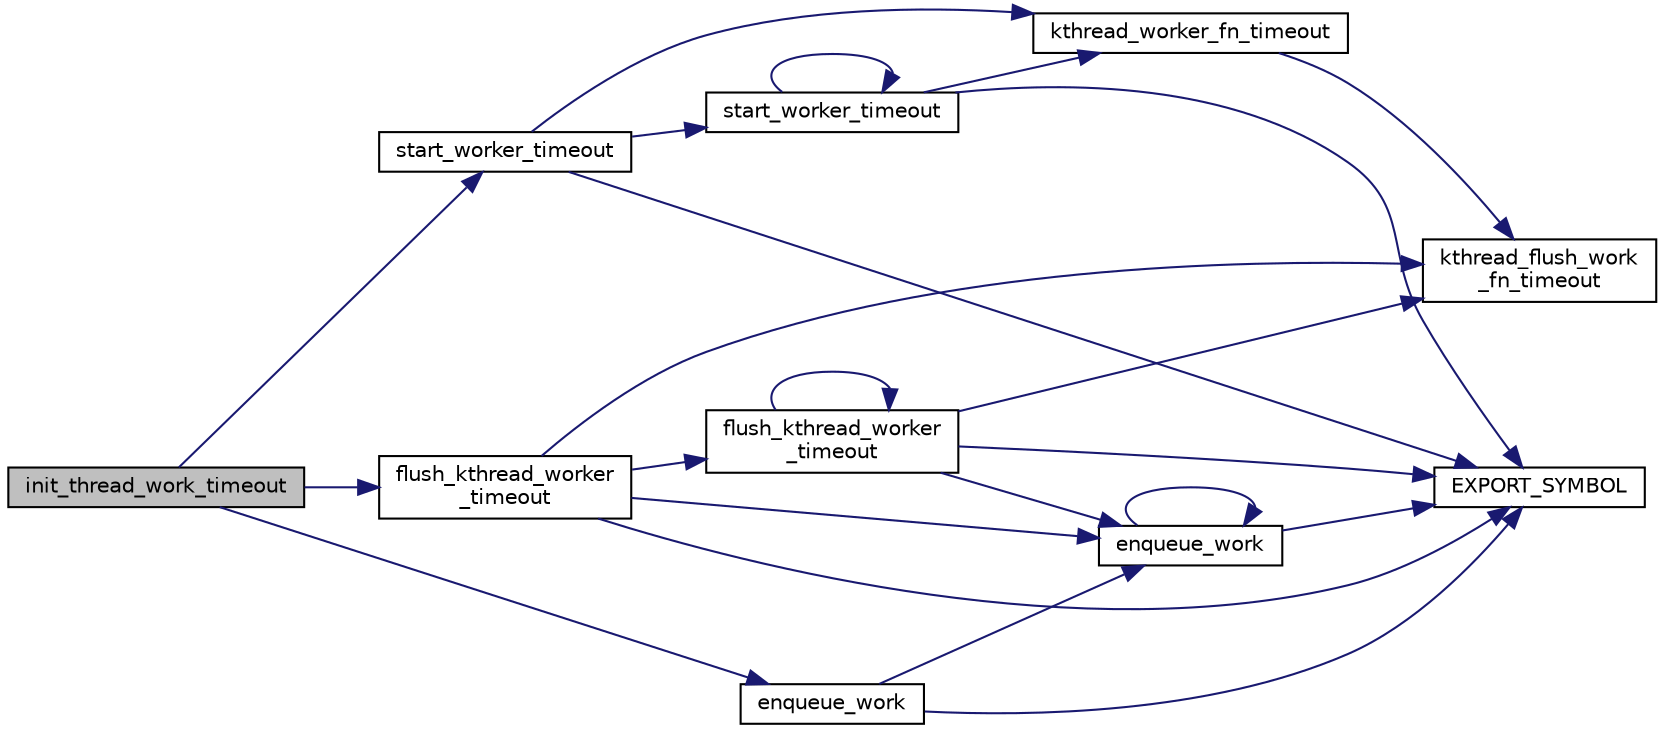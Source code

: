 digraph "init_thread_work_timeout"
{
  edge [fontname="Helvetica",fontsize="10",labelfontname="Helvetica",labelfontsize="10"];
  node [fontname="Helvetica",fontsize="10",shape=record];
  rankdir="LR";
  Node1 [label="init_thread_work_timeout",height=0.2,width=0.4,color="black", fillcolor="grey75", style="filled", fontcolor="black"];
  Node1 -> Node2 [color="midnightblue",fontsize="10",style="solid",fontname="Helvetica"];
  Node2 [label="start_worker_timeout",height=0.2,width=0.4,color="black", fillcolor="white", style="filled",URL="$worker__timeout_8h.html#a3e91f40215229e96969d238f7586d6b6",tooltip="This function is used to initialize the timeout worker. "];
  Node2 -> Node3 [color="midnightblue",fontsize="10",style="solid",fontname="Helvetica"];
  Node3 [label="kthread_worker_fn_timeout",height=0.2,width=0.4,color="black", fillcolor="white", style="filled",URL="$worker__timeout_8c.html#aeeaf145beeced418bedd6922339af97c",tooltip="This function is more or less copied from the linux kernel version except that it is able to wake up ..."];
  Node3 -> Node4 [color="midnightblue",fontsize="10",style="solid",fontname="Helvetica"];
  Node4 [label="kthread_flush_work\l_fn_timeout",height=0.2,width=0.4,color="black", fillcolor="white", style="filled",URL="$worker__timeout_8c.html#a9cb5d7f5650cedfe0249a116d574ed76",tooltip="This function is called for the flush work. "];
  Node2 -> Node5 [color="midnightblue",fontsize="10",style="solid",fontname="Helvetica"];
  Node5 [label="EXPORT_SYMBOL",height=0.2,width=0.4,color="black", fillcolor="white", style="filled",URL="$worker__timeout_8c.html#a62b9c89dd0ee9cfa04c1b1eabd734db9"];
  Node2 -> Node6 [color="midnightblue",fontsize="10",style="solid",fontname="Helvetica"];
  Node6 [label="start_worker_timeout",height=0.2,width=0.4,color="black", fillcolor="white", style="filled",URL="$worker__timeout_8c.html#a3e91f40215229e96969d238f7586d6b6",tooltip="This function is used to initialize the timeout worker. "];
  Node6 -> Node3 [color="midnightblue",fontsize="10",style="solid",fontname="Helvetica"];
  Node6 -> Node5 [color="midnightblue",fontsize="10",style="solid",fontname="Helvetica"];
  Node6 -> Node6 [color="midnightblue",fontsize="10",style="solid",fontname="Helvetica"];
  Node1 -> Node7 [color="midnightblue",fontsize="10",style="solid",fontname="Helvetica"];
  Node7 [label="enqueue_work",height=0.2,width=0.4,color="black", fillcolor="white", style="filled",URL="$worker__timeout_8h.html#a28894745c062aff814a8438ca2342fc1",tooltip="This function is used to insert a work into the wor queue. "];
  Node7 -> Node5 [color="midnightblue",fontsize="10",style="solid",fontname="Helvetica"];
  Node7 -> Node8 [color="midnightblue",fontsize="10",style="solid",fontname="Helvetica"];
  Node8 [label="enqueue_work",height=0.2,width=0.4,color="black", fillcolor="white", style="filled",URL="$worker__timeout_8c.html#a28894745c062aff814a8438ca2342fc1",tooltip="This function is used to insert a work into the wor queue. "];
  Node8 -> Node5 [color="midnightblue",fontsize="10",style="solid",fontname="Helvetica"];
  Node8 -> Node8 [color="midnightblue",fontsize="10",style="solid",fontname="Helvetica"];
  Node1 -> Node9 [color="midnightblue",fontsize="10",style="solid",fontname="Helvetica"];
  Node9 [label="flush_kthread_worker\l_timeout",height=0.2,width=0.4,color="black", fillcolor="white", style="filled",URL="$worker__timeout_8h.html#a667bdbacc0627bd22a46710e5eb66c0b",tooltip="Flushes the given worker thread. "];
  Node9 -> Node4 [color="midnightblue",fontsize="10",style="solid",fontname="Helvetica"];
  Node9 -> Node8 [color="midnightblue",fontsize="10",style="solid",fontname="Helvetica"];
  Node9 -> Node5 [color="midnightblue",fontsize="10",style="solid",fontname="Helvetica"];
  Node9 -> Node10 [color="midnightblue",fontsize="10",style="solid",fontname="Helvetica"];
  Node10 [label="flush_kthread_worker\l_timeout",height=0.2,width=0.4,color="black", fillcolor="white", style="filled",URL="$worker__timeout_8c.html#a667bdbacc0627bd22a46710e5eb66c0b",tooltip="Flushes the given worker thread. "];
  Node10 -> Node4 [color="midnightblue",fontsize="10",style="solid",fontname="Helvetica"];
  Node10 -> Node8 [color="midnightblue",fontsize="10",style="solid",fontname="Helvetica"];
  Node10 -> Node5 [color="midnightblue",fontsize="10",style="solid",fontname="Helvetica"];
  Node10 -> Node10 [color="midnightblue",fontsize="10",style="solid",fontname="Helvetica"];
}
